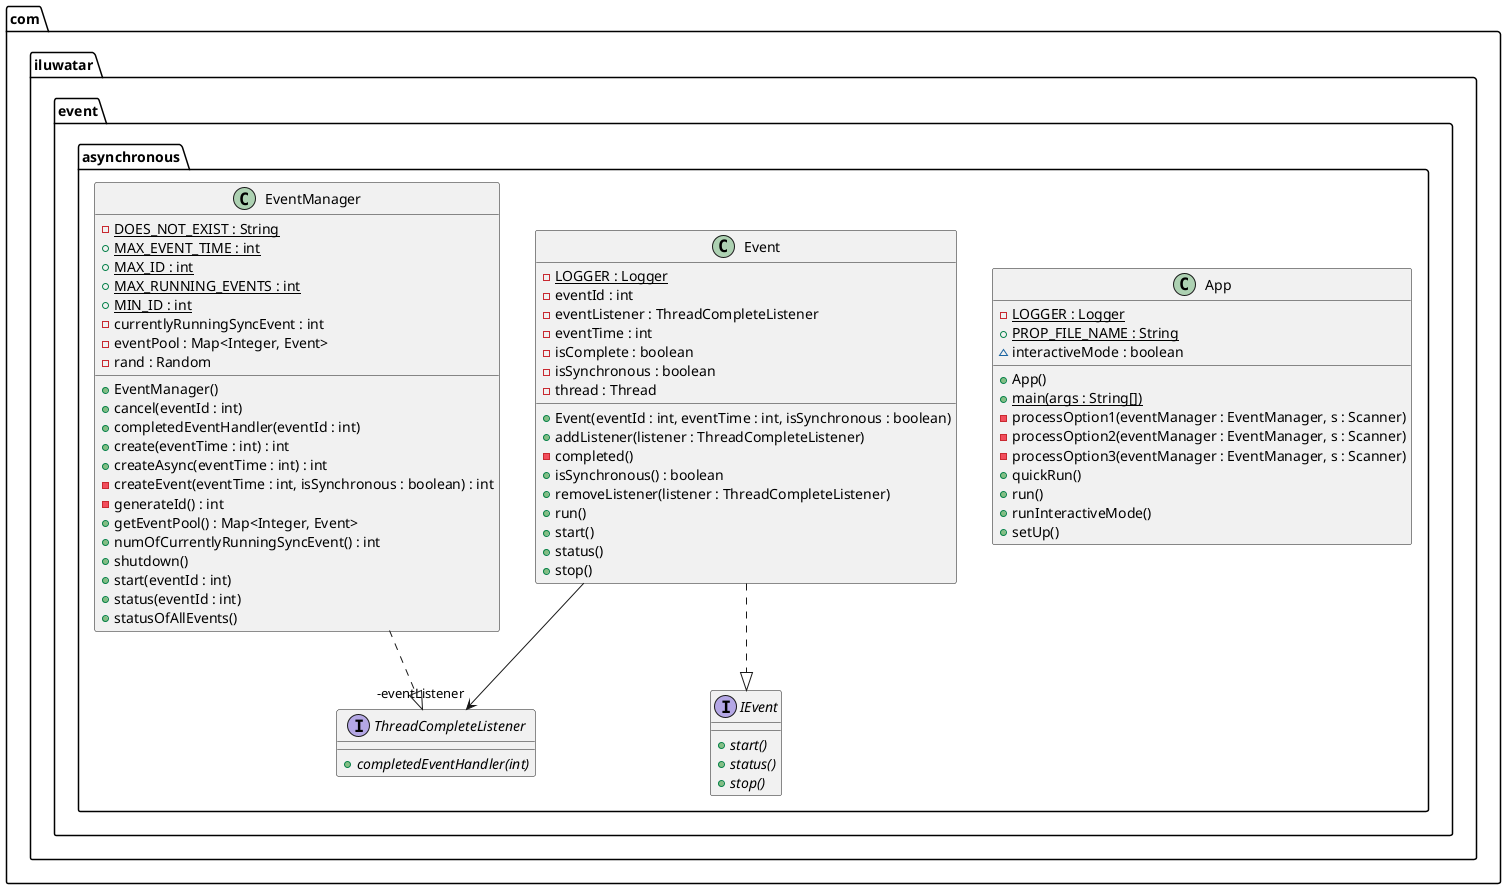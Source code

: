 @startuml
package com.iluwatar.event.asynchronous {
  class App {
    - LOGGER : Logger {static}
    + PROP_FILE_NAME : String {static}
    ~ interactiveMode : boolean
    + App()
    + main(args : String[]) {static}
    - processOption1(eventManager : EventManager, s : Scanner)
    - processOption2(eventManager : EventManager, s : Scanner)
    - processOption3(eventManager : EventManager, s : Scanner)
    + quickRun()
    + run()
    + runInteractiveMode()
    + setUp()
  }
  class Event {
    - LOGGER : Logger {static}
    - eventId : int
    - eventListener : ThreadCompleteListener
    - eventTime : int
    - isComplete : boolean
    - isSynchronous : boolean
    - thread : Thread
    + Event(eventId : int, eventTime : int, isSynchronous : boolean)
    + addListener(listener : ThreadCompleteListener)
    - completed()
    + isSynchronous() : boolean
    + removeListener(listener : ThreadCompleteListener)
    + run()
    + start()
    + status()
    + stop()
  }
  class EventManager {
    - DOES_NOT_EXIST : String {static}
    + MAX_EVENT_TIME : int {static}
    + MAX_ID : int {static}
    + MAX_RUNNING_EVENTS : int {static}
    + MIN_ID : int {static}
    - currentlyRunningSyncEvent : int
    - eventPool : Map<Integer, Event>
    - rand : Random
    + EventManager()
    + cancel(eventId : int)
    + completedEventHandler(eventId : int)
    + create(eventTime : int) : int
    + createAsync(eventTime : int) : int
    - createEvent(eventTime : int, isSynchronous : boolean) : int
    - generateId() : int
    + getEventPool() : Map<Integer, Event>
    + numOfCurrentlyRunningSyncEvent() : int
    + shutdown()
    + start(eventId : int)
    + status(eventId : int)
    + statusOfAllEvents()
  }
  interface IEvent {
    + start() {abstract}
    + status() {abstract}
    + stop() {abstract}
  }
  interface ThreadCompleteListener {
    + completedEventHandler(int) {abstract}
  }
}
Event -->  "-eventListener" ThreadCompleteListener
Event ..|> IEvent 
EventManager ..|> ThreadCompleteListener 
@enduml